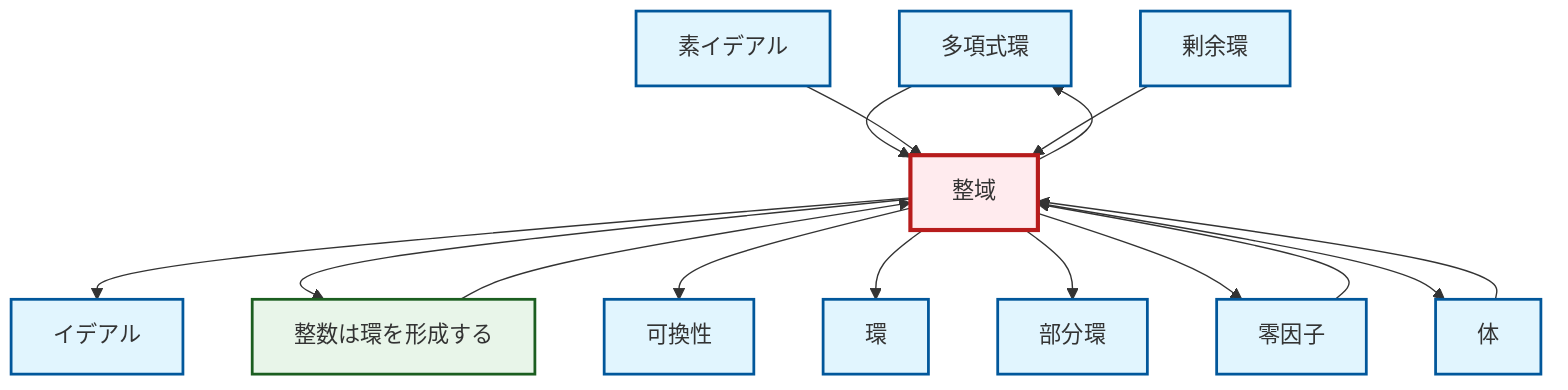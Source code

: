 graph TD
    classDef definition fill:#e1f5fe,stroke:#01579b,stroke-width:2px
    classDef theorem fill:#f3e5f5,stroke:#4a148c,stroke-width:2px
    classDef axiom fill:#fff3e0,stroke:#e65100,stroke-width:2px
    classDef example fill:#e8f5e9,stroke:#1b5e20,stroke-width:2px
    classDef current fill:#ffebee,stroke:#b71c1c,stroke-width:3px
    def-commutativity["可換性"]:::definition
    def-polynomial-ring["多項式環"]:::definition
    def-zero-divisor["零因子"]:::definition
    ex-integers-ring["整数は環を形成する"]:::example
    def-ring["環"]:::definition
    def-subring["部分環"]:::definition
    def-prime-ideal["素イデアル"]:::definition
    def-field["体"]:::definition
    def-integral-domain["整域"]:::definition
    def-quotient-ring["剰余環"]:::definition
    def-ideal["イデアル"]:::definition
    def-integral-domain --> def-ideal
    def-zero-divisor --> def-integral-domain
    def-polynomial-ring --> def-integral-domain
    def-integral-domain --> def-polynomial-ring
    def-prime-ideal --> def-integral-domain
    def-integral-domain --> ex-integers-ring
    def-integral-domain --> def-commutativity
    def-integral-domain --> def-ring
    def-integral-domain --> def-subring
    def-integral-domain --> def-zero-divisor
    ex-integers-ring --> def-integral-domain
    def-field --> def-integral-domain
    def-quotient-ring --> def-integral-domain
    def-integral-domain --> def-field
    class def-integral-domain current